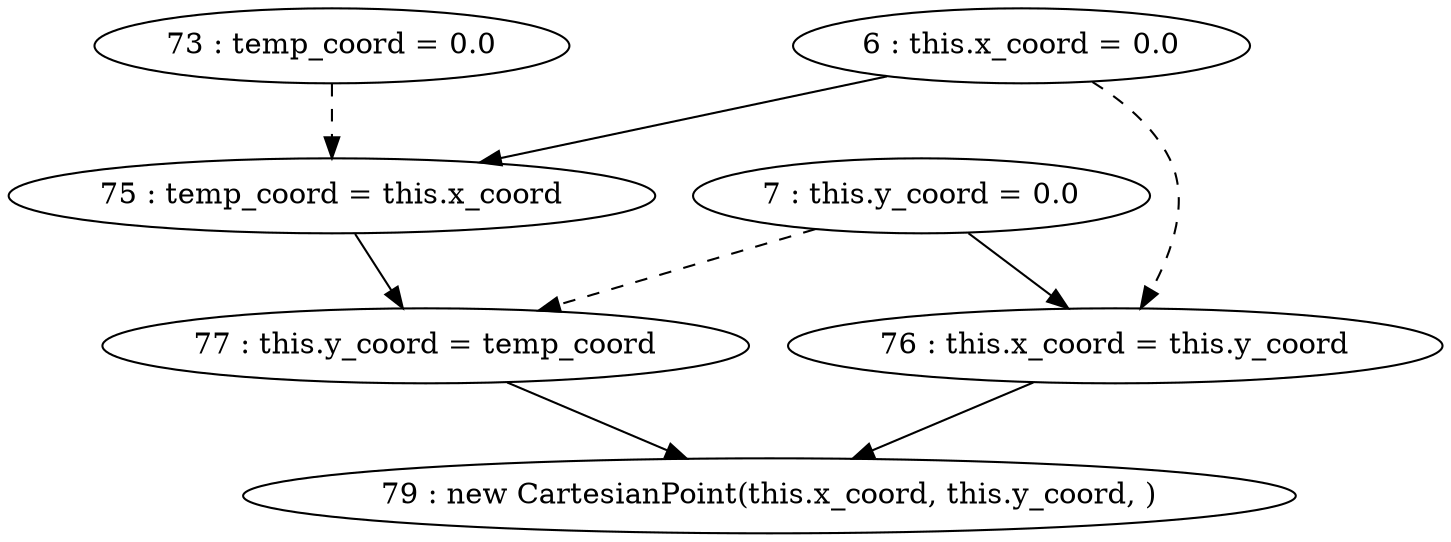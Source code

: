 digraph G {
"6 : this.x_coord = 0.0"
"6 : this.x_coord = 0.0" -> "75 : temp_coord = this.x_coord"
"6 : this.x_coord = 0.0" -> "76 : this.x_coord = this.y_coord" [style=dashed]
"7 : this.y_coord = 0.0"
"7 : this.y_coord = 0.0" -> "76 : this.x_coord = this.y_coord"
"7 : this.y_coord = 0.0" -> "77 : this.y_coord = temp_coord" [style=dashed]
"73 : temp_coord = 0.0"
"73 : temp_coord = 0.0" -> "75 : temp_coord = this.x_coord" [style=dashed]
"75 : temp_coord = this.x_coord"
"75 : temp_coord = this.x_coord" -> "77 : this.y_coord = temp_coord"
"76 : this.x_coord = this.y_coord"
"76 : this.x_coord = this.y_coord" -> "79 : new CartesianPoint(this.x_coord, this.y_coord, )"
"77 : this.y_coord = temp_coord"
"77 : this.y_coord = temp_coord" -> "79 : new CartesianPoint(this.x_coord, this.y_coord, )"
"79 : new CartesianPoint(this.x_coord, this.y_coord, )"
}